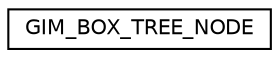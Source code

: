 digraph "Graphical Class Hierarchy"
{
  edge [fontname="Helvetica",fontsize="10",labelfontname="Helvetica",labelfontsize="10"];
  node [fontname="Helvetica",fontsize="10",shape=record];
  rankdir="LR";
  Node1 [label="GIM_BOX_TREE_NODE",height=0.2,width=0.4,color="black", fillcolor="white", style="filled",URL="$struct_g_i_m___b_o_x___t_r_e_e___n_o_d_e.html",tooltip="Node Structure for trees. "];
}
